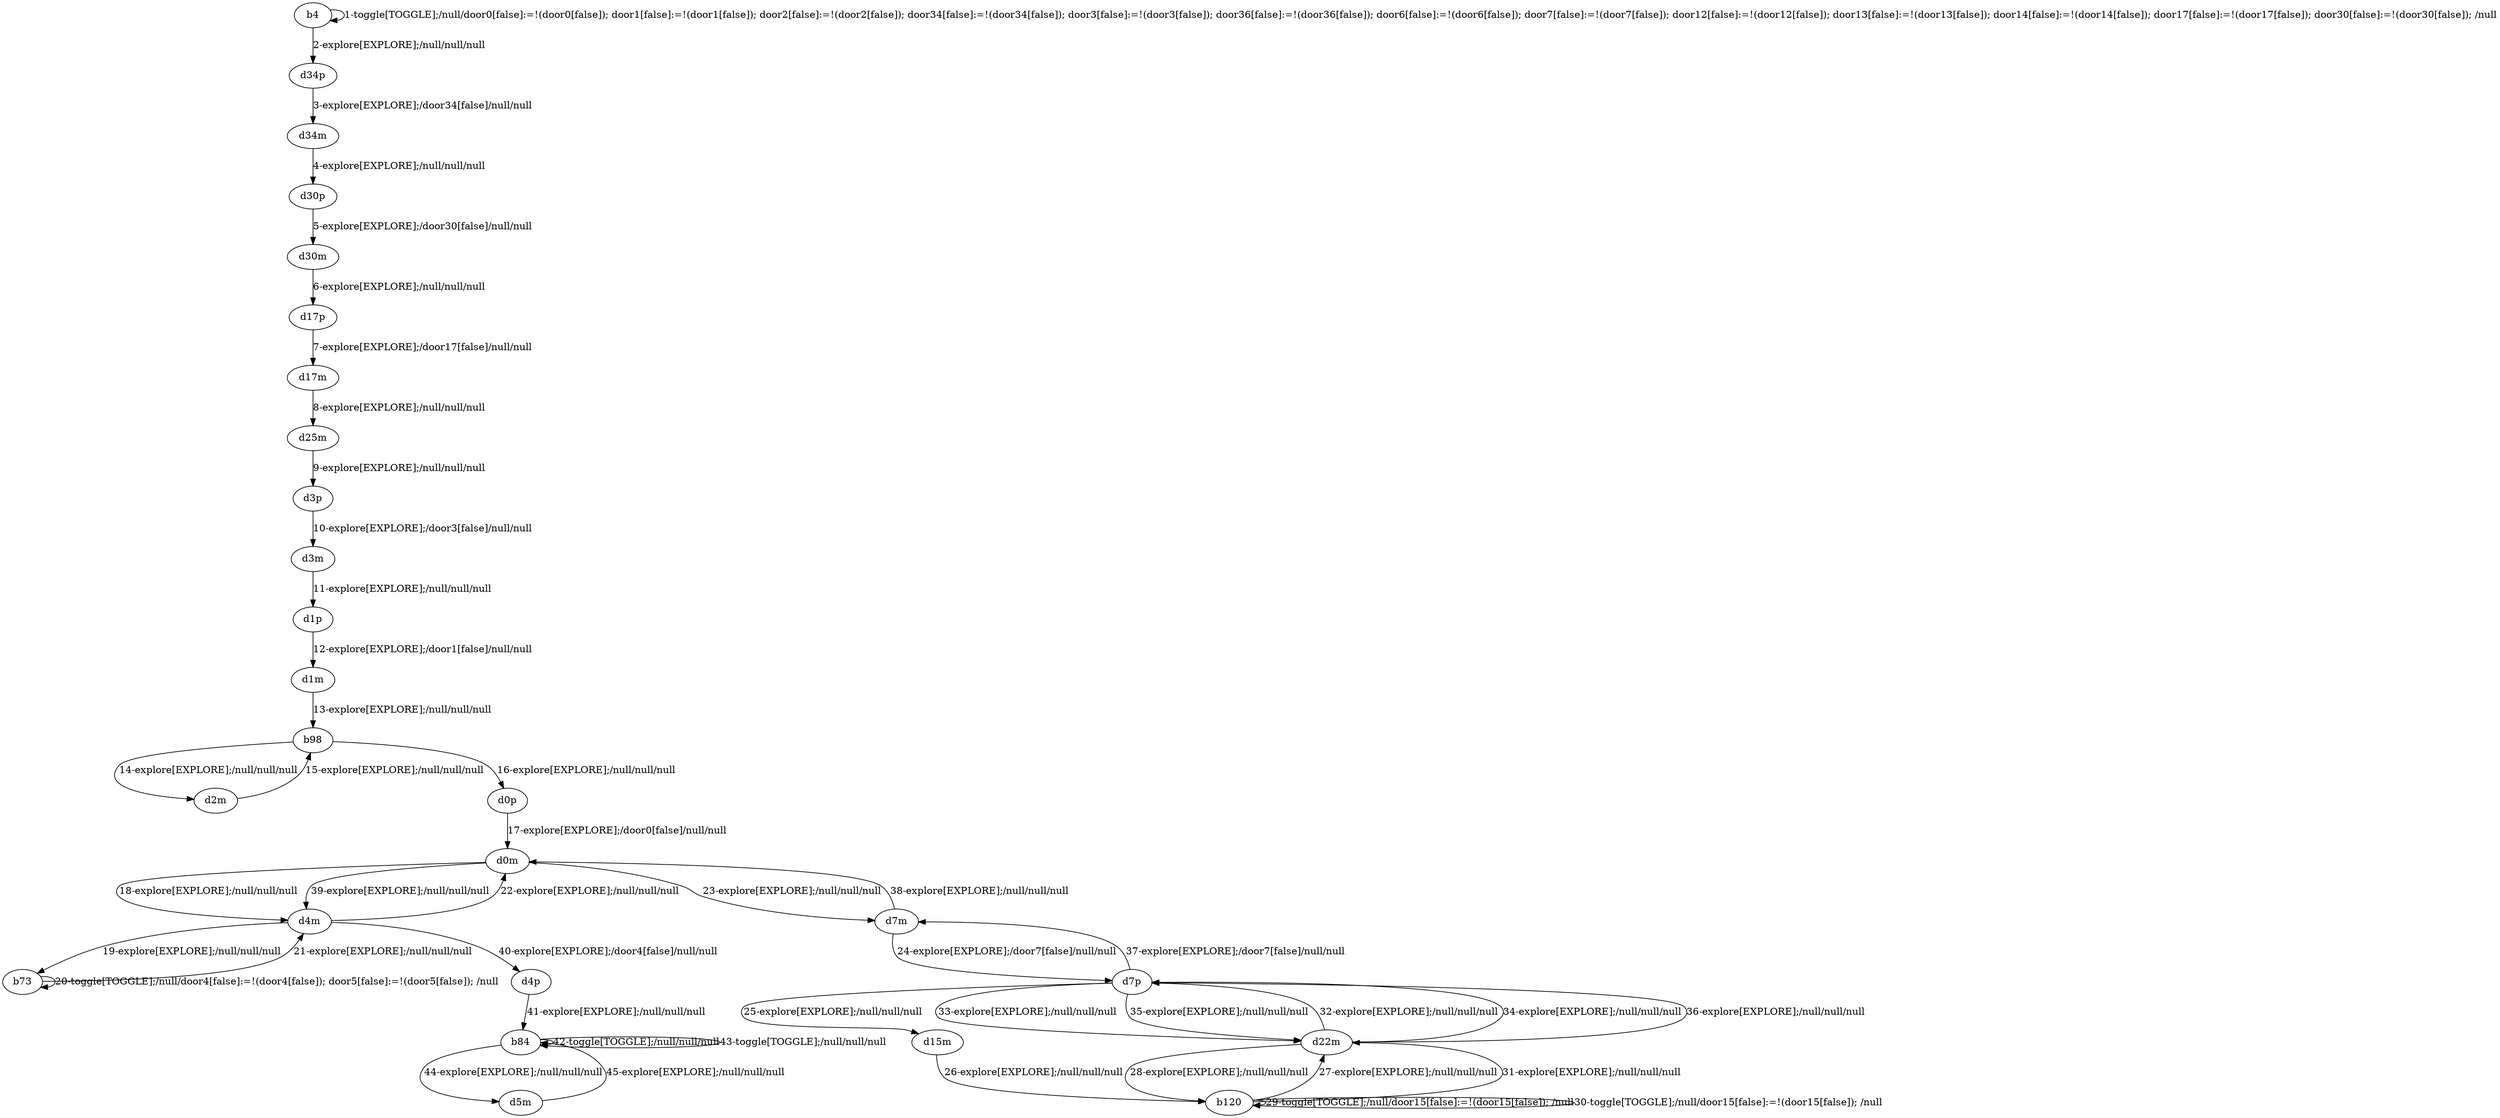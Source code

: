 # Total number of goals covered by this test: 1
# d5m --> b84

digraph g {
"b4" -> "b4" [label = "1-toggle[TOGGLE];/null/door0[false]:=!(door0[false]); door1[false]:=!(door1[false]); door2[false]:=!(door2[false]); door34[false]:=!(door34[false]); door3[false]:=!(door3[false]); door36[false]:=!(door36[false]); door6[false]:=!(door6[false]); door7[false]:=!(door7[false]); door12[false]:=!(door12[false]); door13[false]:=!(door13[false]); door14[false]:=!(door14[false]); door17[false]:=!(door17[false]); door30[false]:=!(door30[false]); /null"];
"b4" -> "d34p" [label = "2-explore[EXPLORE];/null/null/null"];
"d34p" -> "d34m" [label = "3-explore[EXPLORE];/door34[false]/null/null"];
"d34m" -> "d30p" [label = "4-explore[EXPLORE];/null/null/null"];
"d30p" -> "d30m" [label = "5-explore[EXPLORE];/door30[false]/null/null"];
"d30m" -> "d17p" [label = "6-explore[EXPLORE];/null/null/null"];
"d17p" -> "d17m" [label = "7-explore[EXPLORE];/door17[false]/null/null"];
"d17m" -> "d25m" [label = "8-explore[EXPLORE];/null/null/null"];
"d25m" -> "d3p" [label = "9-explore[EXPLORE];/null/null/null"];
"d3p" -> "d3m" [label = "10-explore[EXPLORE];/door3[false]/null/null"];
"d3m" -> "d1p" [label = "11-explore[EXPLORE];/null/null/null"];
"d1p" -> "d1m" [label = "12-explore[EXPLORE];/door1[false]/null/null"];
"d1m" -> "b98" [label = "13-explore[EXPLORE];/null/null/null"];
"b98" -> "d2m" [label = "14-explore[EXPLORE];/null/null/null"];
"d2m" -> "b98" [label = "15-explore[EXPLORE];/null/null/null"];
"b98" -> "d0p" [label = "16-explore[EXPLORE];/null/null/null"];
"d0p" -> "d0m" [label = "17-explore[EXPLORE];/door0[false]/null/null"];
"d0m" -> "d4m" [label = "18-explore[EXPLORE];/null/null/null"];
"d4m" -> "b73" [label = "19-explore[EXPLORE];/null/null/null"];
"b73" -> "b73" [label = "20-toggle[TOGGLE];/null/door4[false]:=!(door4[false]); door5[false]:=!(door5[false]); /null"];
"b73" -> "d4m" [label = "21-explore[EXPLORE];/null/null/null"];
"d4m" -> "d0m" [label = "22-explore[EXPLORE];/null/null/null"];
"d0m" -> "d7m" [label = "23-explore[EXPLORE];/null/null/null"];
"d7m" -> "d7p" [label = "24-explore[EXPLORE];/door7[false]/null/null"];
"d7p" -> "d15m" [label = "25-explore[EXPLORE];/null/null/null"];
"d15m" -> "b120" [label = "26-explore[EXPLORE];/null/null/null"];
"b120" -> "d22m" [label = "27-explore[EXPLORE];/null/null/null"];
"d22m" -> "b120" [label = "28-explore[EXPLORE];/null/null/null"];
"b120" -> "b120" [label = "29-toggle[TOGGLE];/null/door15[false]:=!(door15[false]); /null"];
"b120" -> "b120" [label = "30-toggle[TOGGLE];/null/door15[false]:=!(door15[false]); /null"];
"b120" -> "d22m" [label = "31-explore[EXPLORE];/null/null/null"];
"d22m" -> "d7p" [label = "32-explore[EXPLORE];/null/null/null"];
"d7p" -> "d22m" [label = "33-explore[EXPLORE];/null/null/null"];
"d22m" -> "d7p" [label = "34-explore[EXPLORE];/null/null/null"];
"d7p" -> "d22m" [label = "35-explore[EXPLORE];/null/null/null"];
"d22m" -> "d7p" [label = "36-explore[EXPLORE];/null/null/null"];
"d7p" -> "d7m" [label = "37-explore[EXPLORE];/door7[false]/null/null"];
"d7m" -> "d0m" [label = "38-explore[EXPLORE];/null/null/null"];
"d0m" -> "d4m" [label = "39-explore[EXPLORE];/null/null/null"];
"d4m" -> "d4p" [label = "40-explore[EXPLORE];/door4[false]/null/null"];
"d4p" -> "b84" [label = "41-explore[EXPLORE];/null/null/null"];
"b84" -> "b84" [label = "42-toggle[TOGGLE];/null/null/null"];
"b84" -> "b84" [label = "43-toggle[TOGGLE];/null/null/null"];
"b84" -> "d5m" [label = "44-explore[EXPLORE];/null/null/null"];
"d5m" -> "b84" [label = "45-explore[EXPLORE];/null/null/null"];
}